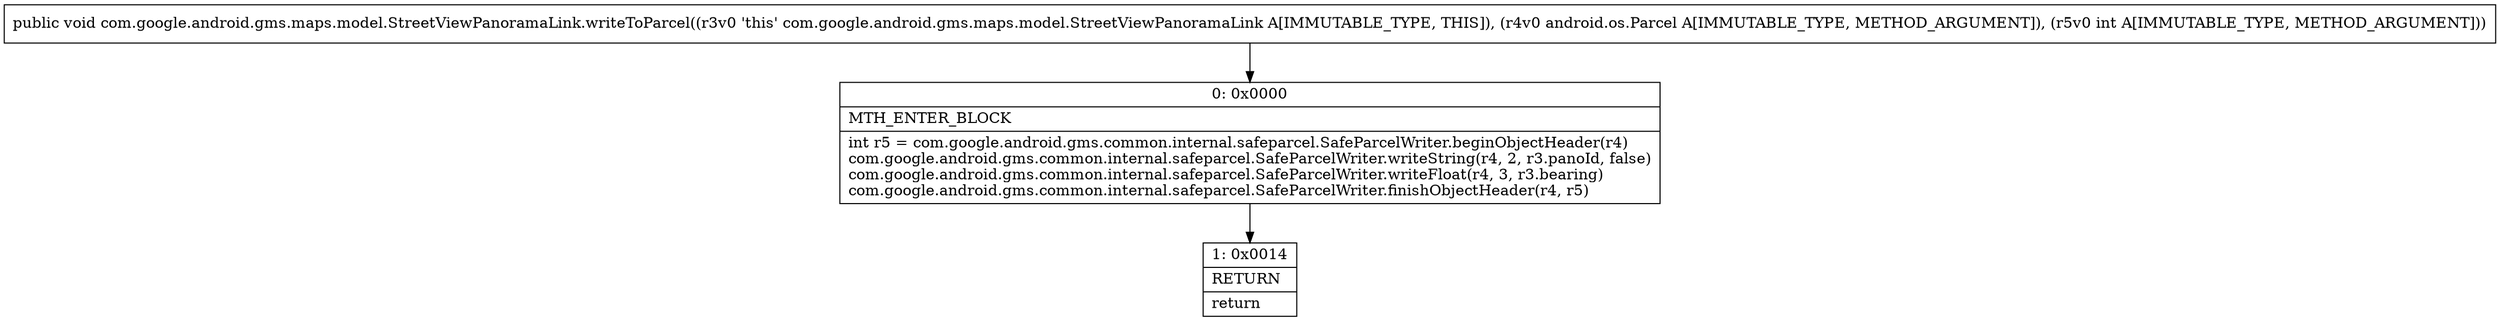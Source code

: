 digraph "CFG forcom.google.android.gms.maps.model.StreetViewPanoramaLink.writeToParcel(Landroid\/os\/Parcel;I)V" {
Node_0 [shape=record,label="{0\:\ 0x0000|MTH_ENTER_BLOCK\l|int r5 = com.google.android.gms.common.internal.safeparcel.SafeParcelWriter.beginObjectHeader(r4)\lcom.google.android.gms.common.internal.safeparcel.SafeParcelWriter.writeString(r4, 2, r3.panoId, false)\lcom.google.android.gms.common.internal.safeparcel.SafeParcelWriter.writeFloat(r4, 3, r3.bearing)\lcom.google.android.gms.common.internal.safeparcel.SafeParcelWriter.finishObjectHeader(r4, r5)\l}"];
Node_1 [shape=record,label="{1\:\ 0x0014|RETURN\l|return\l}"];
MethodNode[shape=record,label="{public void com.google.android.gms.maps.model.StreetViewPanoramaLink.writeToParcel((r3v0 'this' com.google.android.gms.maps.model.StreetViewPanoramaLink A[IMMUTABLE_TYPE, THIS]), (r4v0 android.os.Parcel A[IMMUTABLE_TYPE, METHOD_ARGUMENT]), (r5v0 int A[IMMUTABLE_TYPE, METHOD_ARGUMENT])) }"];
MethodNode -> Node_0;
Node_0 -> Node_1;
}

